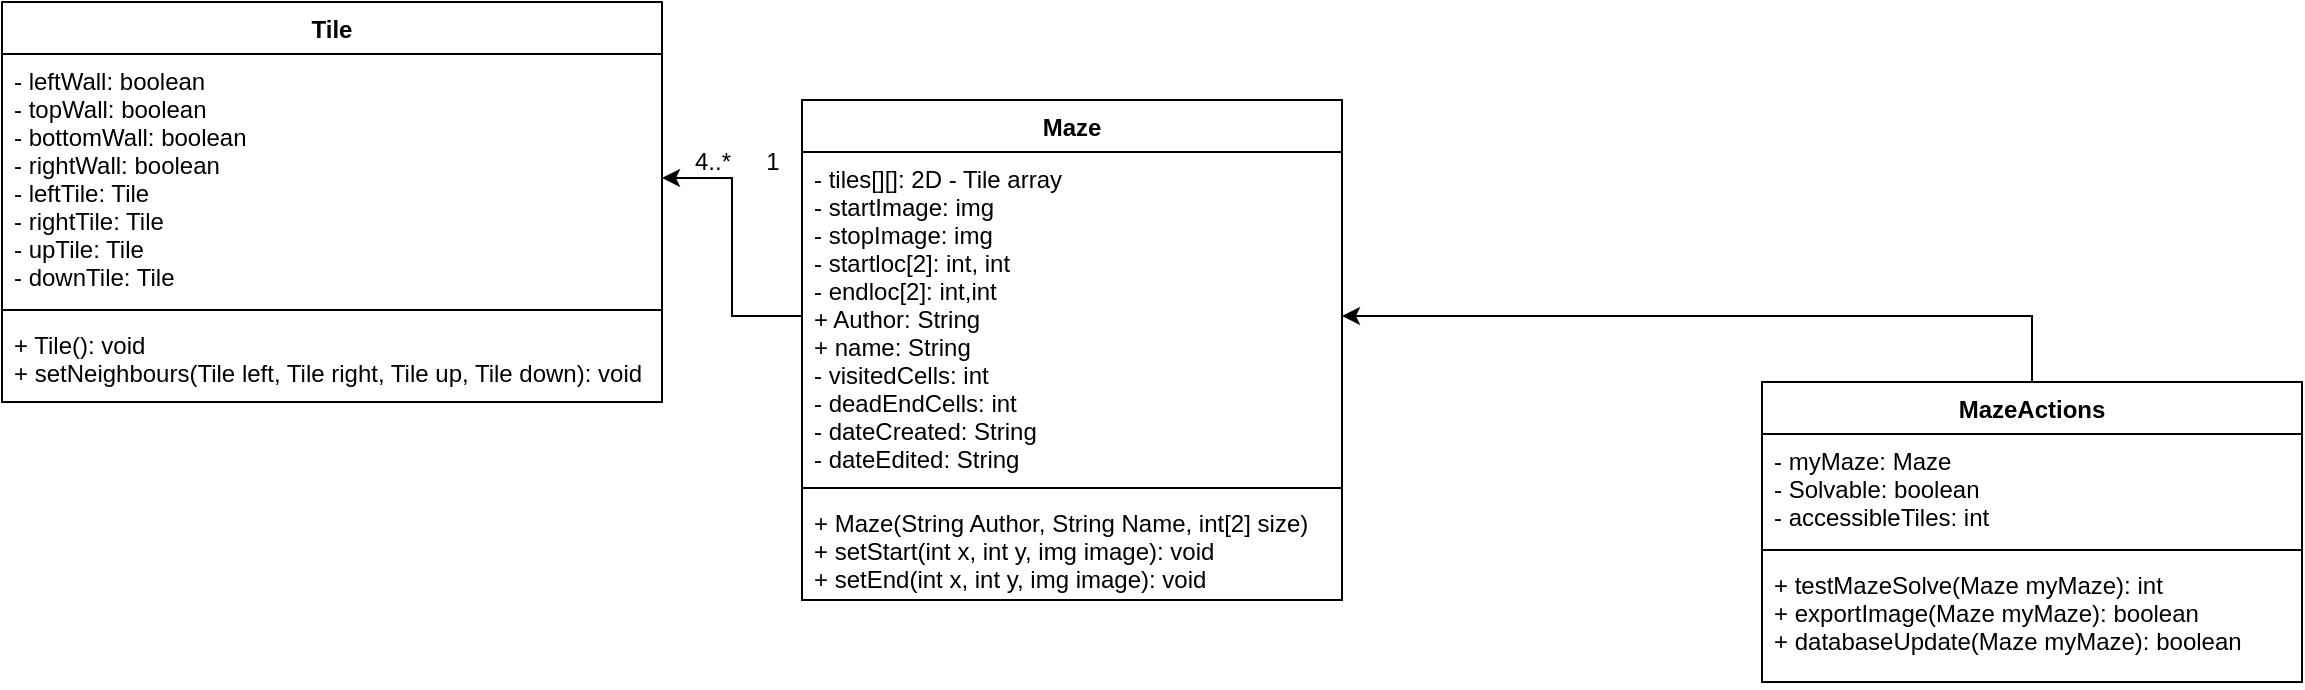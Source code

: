 <mxfile version="17.4.6" type="device"><diagram id="ORFXame5_r-CuNHeSZ-_" name="Page-1"><mxGraphModel dx="1381" dy="756" grid="1" gridSize="10" guides="1" tooltips="1" connect="1" arrows="1" fold="1" page="1" pageScale="1" pageWidth="850" pageHeight="1100" math="0" shadow="0"><root><mxCell id="0"/><mxCell id="1" parent="0"/><mxCell id="_eVhazGhwJEUT-a-4wkd-1" value="Tile" style="swimlane;fontStyle=1;align=center;verticalAlign=top;childLayout=stackLayout;horizontal=1;startSize=26;horizontalStack=0;resizeParent=1;resizeParentMax=0;resizeLast=0;collapsible=1;marginBottom=0;" parent="1" vertex="1"><mxGeometry x="40" y="50" width="330" height="200" as="geometry"/></mxCell><mxCell id="_eVhazGhwJEUT-a-4wkd-2" value="- leftWall: boolean&#10;- topWall: boolean&#10;- bottomWall: boolean&#10;- rightWall: boolean&#10;- leftTile: Tile&#10;- rightTile: Tile&#10;- upTile: Tile&#10;- downTile: Tile" style="text;strokeColor=none;fillColor=none;align=left;verticalAlign=top;spacingLeft=4;spacingRight=4;overflow=hidden;rotatable=0;points=[[0,0.5],[1,0.5]];portConstraint=eastwest;" parent="_eVhazGhwJEUT-a-4wkd-1" vertex="1"><mxGeometry y="26" width="330" height="124" as="geometry"/></mxCell><mxCell id="_eVhazGhwJEUT-a-4wkd-3" value="" style="line;strokeWidth=1;fillColor=none;align=left;verticalAlign=middle;spacingTop=-1;spacingLeft=3;spacingRight=3;rotatable=0;labelPosition=right;points=[];portConstraint=eastwest;" parent="_eVhazGhwJEUT-a-4wkd-1" vertex="1"><mxGeometry y="150" width="330" height="8" as="geometry"/></mxCell><mxCell id="_eVhazGhwJEUT-a-4wkd-4" value="+ Tile(): void&#10;+ setNeighbours(Tile left, Tile right, Tile up, Tile down): void&#10;" style="text;strokeColor=none;fillColor=none;align=left;verticalAlign=top;spacingLeft=4;spacingRight=4;overflow=hidden;rotatable=0;points=[[0,0.5],[1,0.5]];portConstraint=eastwest;" parent="_eVhazGhwJEUT-a-4wkd-1" vertex="1"><mxGeometry y="158" width="330" height="42" as="geometry"/></mxCell><mxCell id="_eVhazGhwJEUT-a-4wkd-5" value="Maze" style="swimlane;fontStyle=1;align=center;verticalAlign=top;childLayout=stackLayout;horizontal=1;startSize=26;horizontalStack=0;resizeParent=1;resizeParentMax=0;resizeLast=0;collapsible=1;marginBottom=0;" parent="1" vertex="1"><mxGeometry x="440" y="99" width="270" height="250" as="geometry"/></mxCell><mxCell id="_eVhazGhwJEUT-a-4wkd-6" value="- tiles[][]: 2D - Tile array&#10;- startImage: img&#10;- stopImage: img&#10;- startloc[2]: int, int &#10;- endloc[2]: int,int&#10;+ Author: String&#10;+ name: String&#10;- visitedCells: int&#10;- deadEndCells: int&#10;- dateCreated: String&#10;- dateEdited: String&#10;" style="text;strokeColor=none;fillColor=none;align=left;verticalAlign=top;spacingLeft=4;spacingRight=4;overflow=hidden;rotatable=0;points=[[0,0.5],[1,0.5]];portConstraint=eastwest;" parent="_eVhazGhwJEUT-a-4wkd-5" vertex="1"><mxGeometry y="26" width="270" height="164" as="geometry"/></mxCell><mxCell id="_eVhazGhwJEUT-a-4wkd-7" value="" style="line;strokeWidth=1;fillColor=none;align=left;verticalAlign=middle;spacingTop=-1;spacingLeft=3;spacingRight=3;rotatable=0;labelPosition=right;points=[];portConstraint=eastwest;" parent="_eVhazGhwJEUT-a-4wkd-5" vertex="1"><mxGeometry y="190" width="270" height="8" as="geometry"/></mxCell><mxCell id="_eVhazGhwJEUT-a-4wkd-8" value="+ Maze(String Author, String Name, int[2] size)&#10;+ setStart(int x, int y, img image): void&#10;+ setEnd(int x, int y, img image): void" style="text;strokeColor=none;fillColor=none;align=left;verticalAlign=top;spacingLeft=4;spacingRight=4;overflow=hidden;rotatable=0;points=[[0,0.5],[1,0.5]];portConstraint=eastwest;" parent="_eVhazGhwJEUT-a-4wkd-5" vertex="1"><mxGeometry y="198" width="270" height="52" as="geometry"/></mxCell><mxCell id="_eVhazGhwJEUT-a-4wkd-9" style="edgeStyle=orthogonalEdgeStyle;rounded=0;orthogonalLoop=1;jettySize=auto;html=1;exitX=0;exitY=0.5;exitDx=0;exitDy=0;entryX=1;entryY=0.5;entryDx=0;entryDy=0;" parent="1" source="_eVhazGhwJEUT-a-4wkd-6" target="_eVhazGhwJEUT-a-4wkd-2" edge="1"><mxGeometry relative="1" as="geometry"/></mxCell><mxCell id="_eVhazGhwJEUT-a-4wkd-10" value="1" style="text;html=1;align=center;verticalAlign=middle;resizable=0;points=[];autosize=1;strokeColor=none;fillColor=none;" parent="1" vertex="1"><mxGeometry x="415" y="120" width="20" height="20" as="geometry"/></mxCell><mxCell id="_eVhazGhwJEUT-a-4wkd-11" value="4..*" style="text;html=1;align=center;verticalAlign=middle;resizable=0;points=[];autosize=1;strokeColor=none;fillColor=none;" parent="1" vertex="1"><mxGeometry x="380" y="120" width="30" height="20" as="geometry"/></mxCell><mxCell id="kQKbfGMjQ_PhcvYdf6CU-5" style="edgeStyle=orthogonalEdgeStyle;rounded=0;orthogonalLoop=1;jettySize=auto;html=1;exitX=0.5;exitY=0;exitDx=0;exitDy=0;entryX=1;entryY=0.5;entryDx=0;entryDy=0;" edge="1" parent="1" source="kQKbfGMjQ_PhcvYdf6CU-1" target="_eVhazGhwJEUT-a-4wkd-6"><mxGeometry relative="1" as="geometry"/></mxCell><mxCell id="kQKbfGMjQ_PhcvYdf6CU-1" value="MazeActions" style="swimlane;fontStyle=1;align=center;verticalAlign=top;childLayout=stackLayout;horizontal=1;startSize=26;horizontalStack=0;resizeParent=1;resizeParentMax=0;resizeLast=0;collapsible=1;marginBottom=0;" vertex="1" parent="1"><mxGeometry x="920" y="240" width="270" height="150" as="geometry"/></mxCell><mxCell id="kQKbfGMjQ_PhcvYdf6CU-2" value="- myMaze: Maze&#10;- Solvable: boolean&#10;- accessibleTiles: int" style="text;strokeColor=none;fillColor=none;align=left;verticalAlign=top;spacingLeft=4;spacingRight=4;overflow=hidden;rotatable=0;points=[[0,0.5],[1,0.5]];portConstraint=eastwest;" vertex="1" parent="kQKbfGMjQ_PhcvYdf6CU-1"><mxGeometry y="26" width="270" height="54" as="geometry"/></mxCell><mxCell id="kQKbfGMjQ_PhcvYdf6CU-3" value="" style="line;strokeWidth=1;fillColor=none;align=left;verticalAlign=middle;spacingTop=-1;spacingLeft=3;spacingRight=3;rotatable=0;labelPosition=right;points=[];portConstraint=eastwest;" vertex="1" parent="kQKbfGMjQ_PhcvYdf6CU-1"><mxGeometry y="80" width="270" height="8" as="geometry"/></mxCell><mxCell id="kQKbfGMjQ_PhcvYdf6CU-4" value="+ testMazeSolve(Maze myMaze): int&#10;+ exportImage(Maze myMaze): boolean&#10;+ databaseUpdate(Maze myMaze): boolean" style="text;strokeColor=none;fillColor=none;align=left;verticalAlign=top;spacingLeft=4;spacingRight=4;overflow=hidden;rotatable=0;points=[[0,0.5],[1,0.5]];portConstraint=eastwest;" vertex="1" parent="kQKbfGMjQ_PhcvYdf6CU-1"><mxGeometry y="88" width="270" height="62" as="geometry"/></mxCell></root></mxGraphModel></diagram></mxfile>